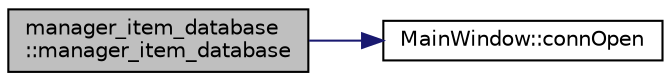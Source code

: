 digraph "manager_item_database::manager_item_database"
{
 // LATEX_PDF_SIZE
  bgcolor="transparent";
  edge [fontname="Helvetica",fontsize="10",labelfontname="Helvetica",labelfontsize="10"];
  node [fontname="Helvetica",fontsize="10",shape=record];
  rankdir="LR";
  Node1 [label="manager_item_database\l::manager_item_database",height=0.2,width=0.4,color="black", fillcolor="grey75", style="filled", fontcolor="black",tooltip=" "];
  Node1 -> Node2 [color="midnightblue",fontsize="10",style="solid",fontname="Helvetica"];
  Node2 [label="MainWindow::connOpen",height=0.2,width=0.4,color="black",URL="$class_main_window.html#a0d30e4605e1f8daf1841a3968bdaa443",tooltip=" "];
}
